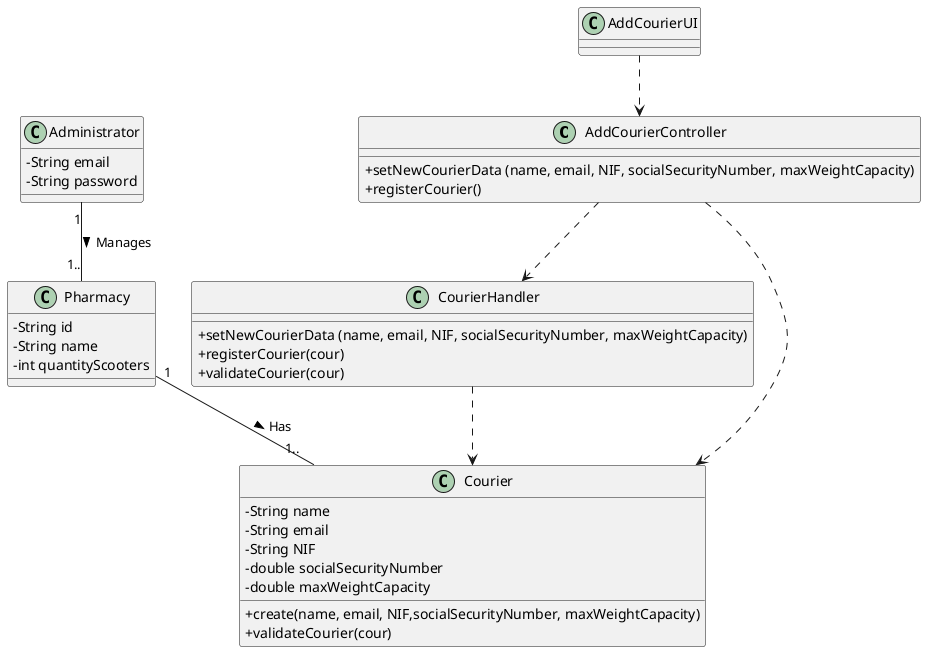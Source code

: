 @startuml
skinparam classAttributeIconSize 0




class AddCourierController {
  +setNewCourierData (name, email, NIF, socialSecurityNumber, maxWeightCapacity)
  +registerCourier()
}

class AddCourierUI {
}

class CourierHandler{
    +setNewCourierData (name, email, NIF, socialSecurityNumber, maxWeightCapacity)
    +registerCourier(cour)
    +validateCourier(cour)
}

class Courier {
  -String name
  -String email
  -String NIF
  -double socialSecurityNumber
  -double maxWeightCapacity
  
  +create(name, email, NIF,socialSecurityNumber, maxWeightCapacity)
  +validateCourier(cour)
}

class Administrator{
  -String email
  -String password 
}

class Pharmacy {
  -String id
  -String name
  -int quantityScooters
  }


AddCourierUI ..> AddCourierController
AddCourierController ..> CourierHandler
AddCourierController ..> Courier
CourierHandler ..> Courier

Pharmacy "1" -- "1.." Courier: Has >
Administrator "1" -- "1.." Pharmacy: Manages >



@enduml